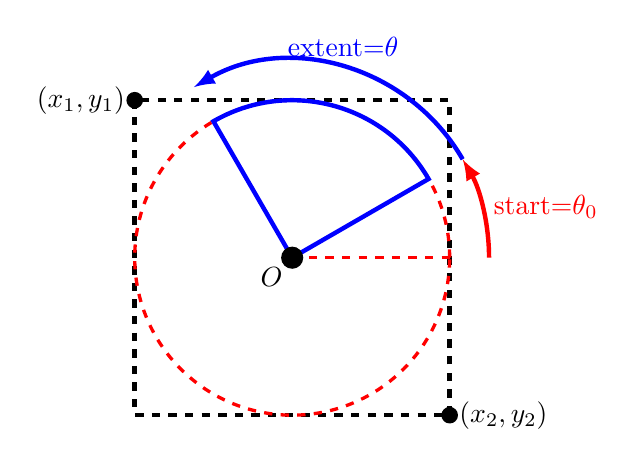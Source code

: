 \begin{tikzpicture}

        \coordinate (A) at (-2,2);
        \coordinate (B) at (2,-2);
       \fill (A) circle (3pt) node[left] {$(x_1,y_1)$};
       \fill (B) circle (3pt) node[right] {$(x_2,y_2)$};
       \draw[ultra thick,dashed] (A) rectangle (B);

       \draw[red,very thick,dashed] (0,0) circle (2);
       \draw[red,very thick,dashed] (0,0)--(2,0);

      \draw[ultra thick, blue] (0,0) -- (30:2)  arc(30:120:2) -- cycle;

 \draw[->,>=latex,ultra thick, red] (0:2.5) arc (0:30:2.5) node[midway,right] {start=$\theta_0$};
 \draw[->,>=latex,ultra thick, blue] (30:2.5) arc (30:120:2.5) node[midway,above] {extent=$\theta$};

       \fill (0,0) circle (4pt) node[below left] {$O$};

\end{tikzpicture} 
